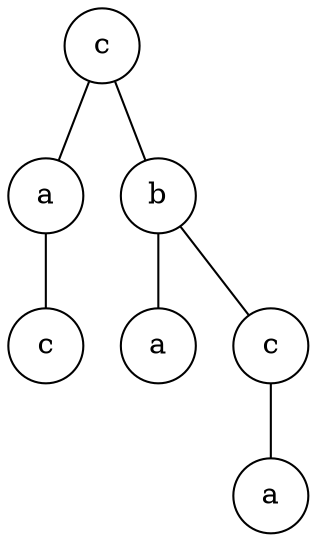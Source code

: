 graph usuniecie_c {
	node [shape = circle];
	
	n0 [label = "c"];
	n00 [label = "a"];
	n000 [label = "c"];
	n01 [label = "b"];
	n010 [label = "a"];
	n011 [label = "c"];
	n0110 [label = "a"];

	n0 -- n00 -- n000;
	n0 -- n01 -- n010;
	n01 -- n011 -- n0110;
}